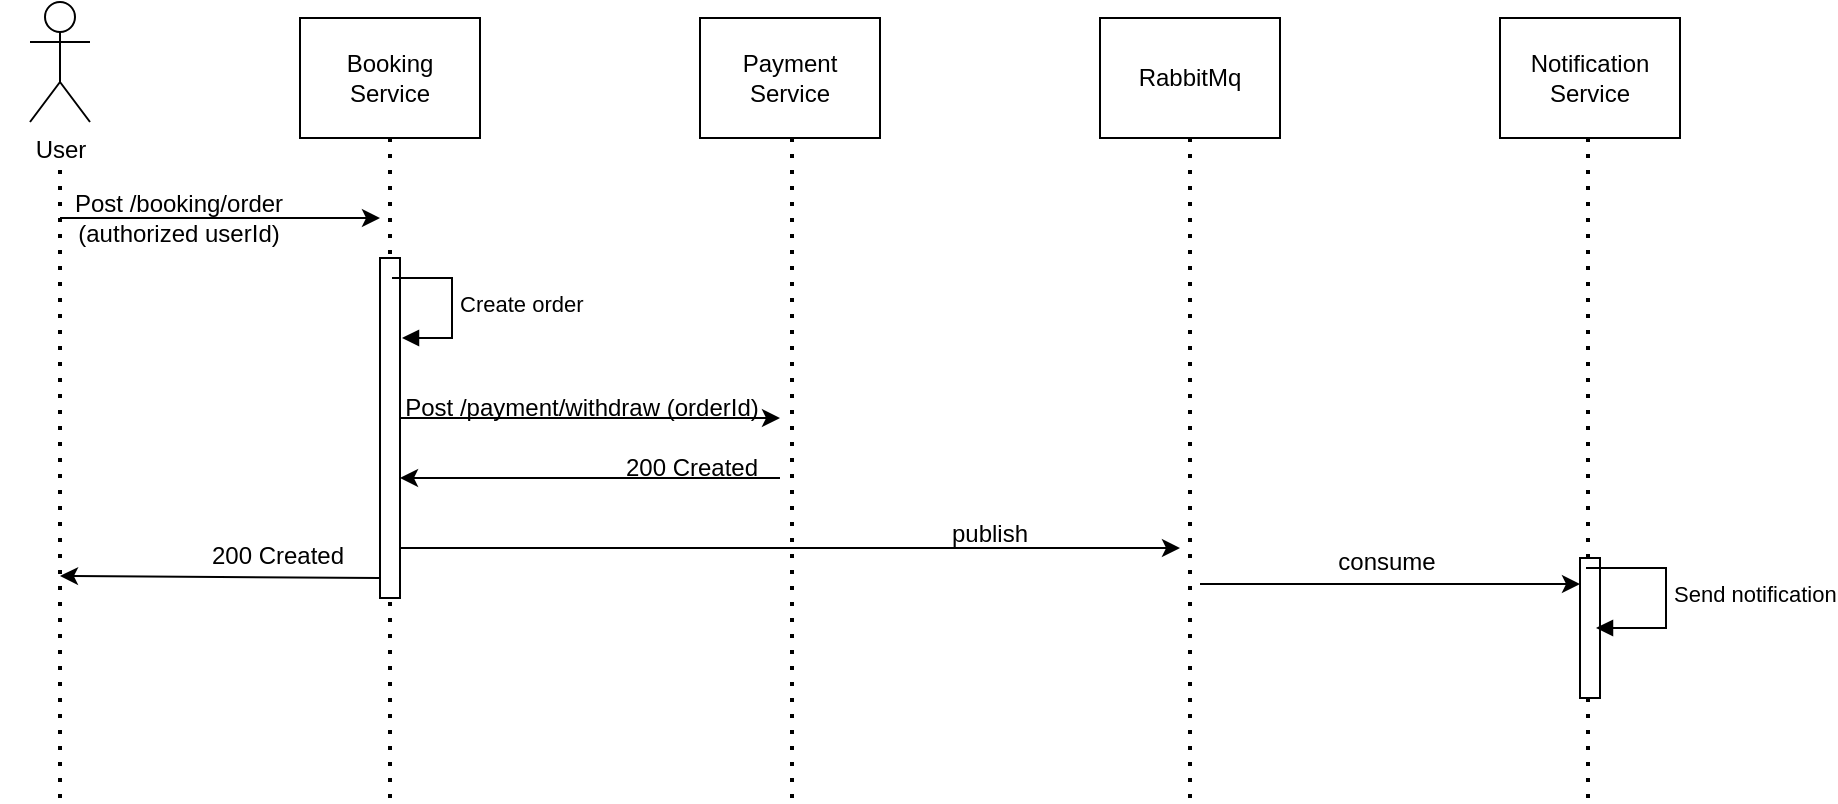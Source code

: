 <mxfile version="26.0.4">
  <diagram name="Страница — 1" id="Mml_1m1IuOdL8mkkHuGQ">
    <mxGraphModel dx="1434" dy="746" grid="1" gridSize="10" guides="1" tooltips="1" connect="1" arrows="1" fold="1" page="1" pageScale="1" pageWidth="1169" pageHeight="827" math="0" shadow="0">
      <root>
        <mxCell id="0" />
        <mxCell id="1" parent="0" />
        <mxCell id="ijc7IjvW4NwZU8UA7FZ_-1" value="" style="endArrow=none;dashed=1;html=1;dashPattern=1 3;strokeWidth=2;rounded=0;" edge="1" parent="1">
          <mxGeometry width="50" height="50" relative="1" as="geometry">
            <mxPoint x="120" y="520" as="sourcePoint" />
            <mxPoint x="120" y="200" as="targetPoint" />
          </mxGeometry>
        </mxCell>
        <mxCell id="ijc7IjvW4NwZU8UA7FZ_-3" value="User" style="shape=umlActor;verticalLabelPosition=bottom;verticalAlign=top;html=1;outlineConnect=0;" vertex="1" parent="1">
          <mxGeometry x="105" y="122" width="30" height="60" as="geometry" />
        </mxCell>
        <mxCell id="ijc7IjvW4NwZU8UA7FZ_-4" value="Booking&lt;div&gt;Service&lt;/div&gt;" style="rounded=0;whiteSpace=wrap;html=1;" vertex="1" parent="1">
          <mxGeometry x="240" y="130" width="90" height="60" as="geometry" />
        </mxCell>
        <mxCell id="ijc7IjvW4NwZU8UA7FZ_-5" value="Payment&lt;div&gt;Service&lt;/div&gt;" style="rounded=0;whiteSpace=wrap;html=1;" vertex="1" parent="1">
          <mxGeometry x="440" y="130" width="90" height="60" as="geometry" />
        </mxCell>
        <mxCell id="ijc7IjvW4NwZU8UA7FZ_-6" value="RabbitMq" style="rounded=0;whiteSpace=wrap;html=1;" vertex="1" parent="1">
          <mxGeometry x="640" y="130" width="90" height="60" as="geometry" />
        </mxCell>
        <mxCell id="ijc7IjvW4NwZU8UA7FZ_-7" value="Notification&lt;br&gt;Service" style="rounded=0;whiteSpace=wrap;html=1;" vertex="1" parent="1">
          <mxGeometry x="840" y="130" width="90" height="60" as="geometry" />
        </mxCell>
        <mxCell id="ijc7IjvW4NwZU8UA7FZ_-8" value="" style="endArrow=none;dashed=1;html=1;dashPattern=1 3;strokeWidth=2;rounded=0;entryX=0.5;entryY=1;entryDx=0;entryDy=0;" edge="1" parent="1" target="ijc7IjvW4NwZU8UA7FZ_-4">
          <mxGeometry width="50" height="50" relative="1" as="geometry">
            <mxPoint x="285" y="520" as="sourcePoint" />
            <mxPoint x="610" y="360" as="targetPoint" />
          </mxGeometry>
        </mxCell>
        <mxCell id="ijc7IjvW4NwZU8UA7FZ_-10" value="" style="endArrow=none;dashed=1;html=1;dashPattern=1 3;strokeWidth=2;rounded=0;entryX=0.5;entryY=1;entryDx=0;entryDy=0;" edge="1" parent="1">
          <mxGeometry width="50" height="50" relative="1" as="geometry">
            <mxPoint x="486" y="520" as="sourcePoint" />
            <mxPoint x="486" y="190" as="targetPoint" />
          </mxGeometry>
        </mxCell>
        <mxCell id="ijc7IjvW4NwZU8UA7FZ_-11" value="" style="endArrow=none;dashed=1;html=1;dashPattern=1 3;strokeWidth=2;rounded=0;entryX=0.5;entryY=1;entryDx=0;entryDy=0;" edge="1" parent="1">
          <mxGeometry width="50" height="50" relative="1" as="geometry">
            <mxPoint x="685" y="520" as="sourcePoint" />
            <mxPoint x="685" y="190" as="targetPoint" />
          </mxGeometry>
        </mxCell>
        <mxCell id="ijc7IjvW4NwZU8UA7FZ_-12" value="" style="endArrow=none;dashed=1;html=1;dashPattern=1 3;strokeWidth=2;rounded=0;entryX=0.5;entryY=1;entryDx=0;entryDy=0;" edge="1" parent="1">
          <mxGeometry width="50" height="50" relative="1" as="geometry">
            <mxPoint x="884" y="520" as="sourcePoint" />
            <mxPoint x="884" y="190" as="targetPoint" />
          </mxGeometry>
        </mxCell>
        <mxCell id="ijc7IjvW4NwZU8UA7FZ_-15" value="" style="endArrow=classic;html=1;rounded=0;" edge="1" parent="1">
          <mxGeometry width="50" height="50" relative="1" as="geometry">
            <mxPoint x="120" y="230" as="sourcePoint" />
            <mxPoint x="280" y="230" as="targetPoint" />
          </mxGeometry>
        </mxCell>
        <mxCell id="ijc7IjvW4NwZU8UA7FZ_-16" value="&lt;div style=&quot;text-align: left;&quot;&gt;&lt;span style=&quot;background-color: transparent; color: light-dark(rgb(0, 0, 0), rgb(255, 255, 255));&quot;&gt;Post /booking/order&lt;/span&gt;&lt;/div&gt;(authorized userId)" style="text;html=1;align=center;verticalAlign=middle;whiteSpace=wrap;rounded=0;" vertex="1" parent="1">
          <mxGeometry x="90" y="215" width="179" height="30" as="geometry" />
        </mxCell>
        <mxCell id="ijc7IjvW4NwZU8UA7FZ_-19" value="" style="html=1;points=[[0,0,0,0,5],[0,1,0,0,-5],[1,0,0,0,5],[1,1,0,0,-5]];perimeter=orthogonalPerimeter;outlineConnect=0;targetShapes=umlLifeline;portConstraint=eastwest;newEdgeStyle={&quot;curved&quot;:0,&quot;rounded&quot;:0};" vertex="1" parent="1">
          <mxGeometry x="280" y="250" width="10" height="170" as="geometry" />
        </mxCell>
        <mxCell id="ijc7IjvW4NwZU8UA7FZ_-20" value="Create order" style="html=1;align=left;spacingLeft=2;endArrow=block;rounded=0;edgeStyle=orthogonalEdgeStyle;curved=0;rounded=0;" edge="1" parent="1">
          <mxGeometry relative="1" as="geometry">
            <mxPoint x="286" y="260" as="sourcePoint" />
            <Array as="points">
              <mxPoint x="316" y="290" />
            </Array>
            <mxPoint x="291" y="290" as="targetPoint" />
          </mxGeometry>
        </mxCell>
        <mxCell id="ijc7IjvW4NwZU8UA7FZ_-22" value="" style="endArrow=classic;html=1;rounded=0;" edge="1" parent="1" source="ijc7IjvW4NwZU8UA7FZ_-19">
          <mxGeometry width="50" height="50" relative="1" as="geometry">
            <mxPoint x="560" y="410" as="sourcePoint" />
            <mxPoint x="480" y="330" as="targetPoint" />
          </mxGeometry>
        </mxCell>
        <mxCell id="ijc7IjvW4NwZU8UA7FZ_-24" value="Post /payment/withdraw (orderId)" style="text;html=1;align=center;verticalAlign=middle;whiteSpace=wrap;rounded=0;" vertex="1" parent="1">
          <mxGeometry x="286" y="310" width="190" height="30" as="geometry" />
        </mxCell>
        <mxCell id="ijc7IjvW4NwZU8UA7FZ_-25" value="" style="endArrow=classic;html=1;rounded=0;" edge="1" parent="1" target="ijc7IjvW4NwZU8UA7FZ_-19">
          <mxGeometry width="50" height="50" relative="1" as="geometry">
            <mxPoint x="480" y="360" as="sourcePoint" />
            <mxPoint x="300" y="370" as="targetPoint" />
          </mxGeometry>
        </mxCell>
        <mxCell id="ijc7IjvW4NwZU8UA7FZ_-27" value="200 Created" style="text;html=1;align=center;verticalAlign=middle;whiteSpace=wrap;rounded=0;" vertex="1" parent="1">
          <mxGeometry x="396" y="340" width="80" height="30" as="geometry" />
        </mxCell>
        <mxCell id="ijc7IjvW4NwZU8UA7FZ_-28" value="" style="endArrow=classic;html=1;rounded=0;" edge="1" parent="1" source="ijc7IjvW4NwZU8UA7FZ_-19">
          <mxGeometry width="50" height="50" relative="1" as="geometry">
            <mxPoint x="560" y="410" as="sourcePoint" />
            <mxPoint x="680" y="395" as="targetPoint" />
          </mxGeometry>
        </mxCell>
        <mxCell id="ijc7IjvW4NwZU8UA7FZ_-30" value="publish" style="text;html=1;align=center;verticalAlign=middle;whiteSpace=wrap;rounded=0;" vertex="1" parent="1">
          <mxGeometry x="555" y="373" width="60" height="30" as="geometry" />
        </mxCell>
        <mxCell id="ijc7IjvW4NwZU8UA7FZ_-31" value="" style="endArrow=classic;html=1;rounded=0;" edge="1" parent="1">
          <mxGeometry width="50" height="50" relative="1" as="geometry">
            <mxPoint x="690" y="413" as="sourcePoint" />
            <mxPoint x="880" y="413" as="targetPoint" />
          </mxGeometry>
        </mxCell>
        <mxCell id="ijc7IjvW4NwZU8UA7FZ_-32" value="consume" style="text;html=1;align=center;verticalAlign=middle;resizable=0;points=[];autosize=1;strokeColor=none;fillColor=none;" vertex="1" parent="1">
          <mxGeometry x="748" y="387" width="70" height="30" as="geometry" />
        </mxCell>
        <mxCell id="ijc7IjvW4NwZU8UA7FZ_-33" value="" style="html=1;points=[[0,0,0,0,5],[0,1,0,0,-5],[1,0,0,0,5],[1,1,0,0,-5]];perimeter=orthogonalPerimeter;outlineConnect=0;targetShapes=umlLifeline;portConstraint=eastwest;newEdgeStyle={&quot;curved&quot;:0,&quot;rounded&quot;:0};" vertex="1" parent="1">
          <mxGeometry x="880" y="400" width="10" height="70" as="geometry" />
        </mxCell>
        <mxCell id="ijc7IjvW4NwZU8UA7FZ_-35" value="Send notification" style="html=1;align=left;spacingLeft=2;endArrow=block;rounded=0;edgeStyle=orthogonalEdgeStyle;curved=0;rounded=0;" edge="1" parent="1">
          <mxGeometry relative="1" as="geometry">
            <mxPoint x="883" y="405" as="sourcePoint" />
            <Array as="points">
              <mxPoint x="923" y="405" />
              <mxPoint x="923" y="435" />
            </Array>
            <mxPoint x="888" y="435" as="targetPoint" />
          </mxGeometry>
        </mxCell>
        <mxCell id="ijc7IjvW4NwZU8UA7FZ_-36" value="200 Created" style="text;html=1;align=center;verticalAlign=middle;whiteSpace=wrap;rounded=0;" vertex="1" parent="1">
          <mxGeometry x="189" y="384" width="80" height="30" as="geometry" />
        </mxCell>
        <mxCell id="ijc7IjvW4NwZU8UA7FZ_-38" value="" style="endArrow=classic;html=1;rounded=0;" edge="1" parent="1">
          <mxGeometry width="50" height="50" relative="1" as="geometry">
            <mxPoint x="280" y="410" as="sourcePoint" />
            <mxPoint x="120" y="409" as="targetPoint" />
          </mxGeometry>
        </mxCell>
      </root>
    </mxGraphModel>
  </diagram>
</mxfile>

